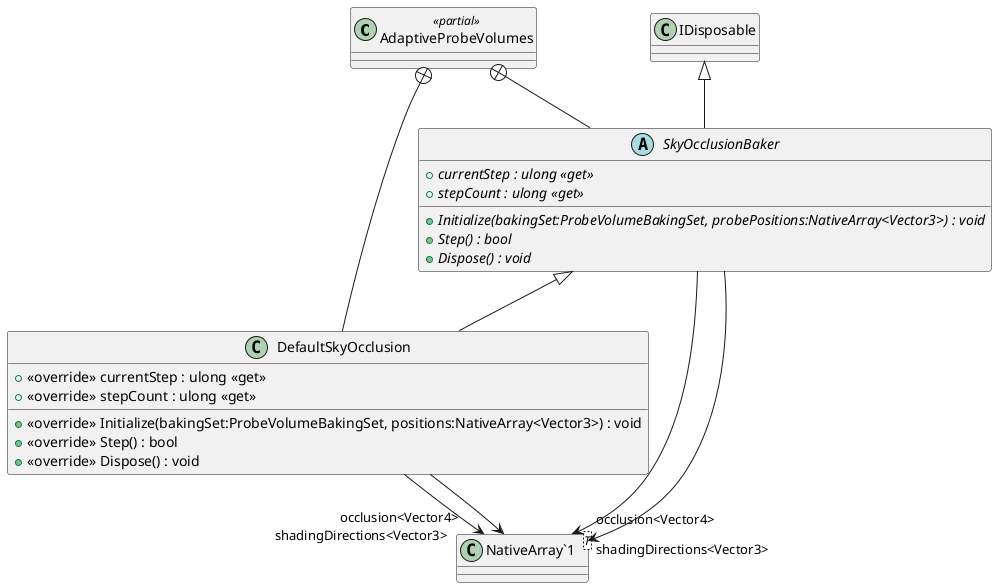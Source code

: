 @startuml
class AdaptiveProbeVolumes <<partial>> {
}
abstract class SkyOcclusionBaker {
    + {abstract} currentStep : ulong <<get>>
    + {abstract} stepCount : ulong <<get>>
    + {abstract} Initialize(bakingSet:ProbeVolumeBakingSet, probePositions:NativeArray<Vector3>) : void
    + {abstract} Step() : bool
    + {abstract} Dispose() : void
}
class DefaultSkyOcclusion {
    + <<override>> currentStep : ulong <<get>>
    + <<override>> stepCount : ulong <<get>>
    + <<override>> Initialize(bakingSet:ProbeVolumeBakingSet, positions:NativeArray<Vector3>) : void
    + <<override>> Step() : bool
    + <<override>> Dispose() : void
}
class "NativeArray`1"<T> {
}
AdaptiveProbeVolumes +-- SkyOcclusionBaker
IDisposable <|-- SkyOcclusionBaker
SkyOcclusionBaker --> "occlusion<Vector4>" "NativeArray`1"
SkyOcclusionBaker --> "shadingDirections<Vector3>" "NativeArray`1"
AdaptiveProbeVolumes +-- DefaultSkyOcclusion
SkyOcclusionBaker <|-- DefaultSkyOcclusion
DefaultSkyOcclusion --> "occlusion<Vector4>" "NativeArray`1"
DefaultSkyOcclusion --> "shadingDirections<Vector3>" "NativeArray`1"
@enduml

